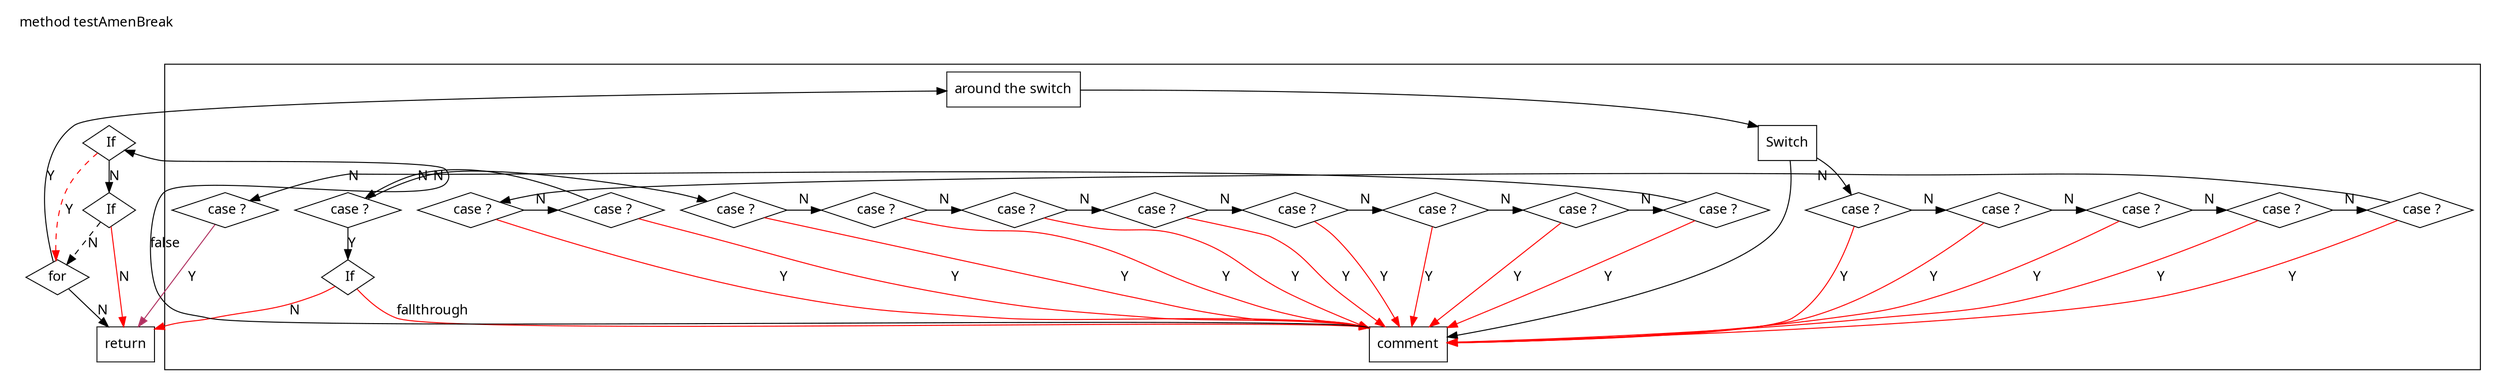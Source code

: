 digraph G {
  node [
    shape = rect;
    fontname = "Handlee";
  ]
  edge [
    fontname = "Handlee";
  ]
  bgcolor = transparent;
  fontname = "Handlee";
  compound = true;
  for_25 [
    class = "for";
    label = "for";
    fillcolor = white;
    shape = diamond;
    style = filled;
  ];
  c_28 [
    class = "beginSubgraph comment";
    label = "around the switch";
    fillcolor = white;
    style = filled;
  ];
  s_30 [
    class = "switch";
    label = "Switch";
    fillcolor = white;
    style = filled;
  ];
  case0 [
    class = "switchCase";
    label = " case ?";
    fillcolor = white;
    shape = diamond;
    style = filled;
  ];
  case1 [
    class = "switchCase";
    label = " case ?";
    fillcolor = white;
    shape = diamond;
    style = filled;
  ];
  case2 [
    class = "switchCase";
    label = " case ?";
    fillcolor = white;
    shape = diamond;
    style = filled;
  ];
  case3 [
    class = "switchCase";
    label = " case ?";
    fillcolor = white;
    shape = diamond;
    style = filled;
  ];
  case4 [
    class = "switchCase";
    label = " case ?";
    fillcolor = white;
    shape = diamond;
    style = filled;
  ];
  case5 [
    class = "switchCase";
    label = " case ?";
    fillcolor = white;
    shape = diamond;
    style = filled;
  ];
  case6 [
    class = "switchCase";
    label = " case ?";
    fillcolor = white;
    shape = diamond;
    style = filled;
  ];
  case7 [
    class = "switchCase";
    label = " case ?";
    fillcolor = white;
    shape = diamond;
    style = filled;
  ];
  if_38 [
    class = "if";
    label = " If";
    fillcolor = white;
    shape = diamond;
    style = filled;
  ];
  case8 [
    class = "switchCase";
    label = " case ?";
    fillcolor = white;
    shape = diamond;
    style = filled;
  ];
  case9 [
    class = "switchCase";
    label = " case ?";
    fillcolor = white;
    shape = diamond;
    style = filled;
  ];
  case10 [
    class = "switchCase";
    label = " case ?";
    fillcolor = white;
    shape = diamond;
    style = filled;
  ];
  case11 [
    class = "switchCase";
    label = " case ?";
    fillcolor = white;
    shape = diamond;
    style = filled;
  ];
  case12 [
    class = "switchCase";
    label = " case ?";
    fillcolor = white;
    shape = diamond;
    style = filled;
  ];
  case13 [
    class = "switchCase";
    label = " case ?";
    fillcolor = white;
    shape = diamond;
    style = filled;
  ];
  case14 [
    class = "switchCase";
    label = " case ?";
    fillcolor = white;
    shape = diamond;
    style = filled;
  ];
  case15 [
    class = "switchCase";
    label = " case ?";
    fillcolor = white;
    shape = diamond;
    style = filled;
  ];
  caseDefault [
    class = "switchCase";
    label = " case ?";
    fillcolor = white;
    shape = diamond;
    style = filled;
  ];
  c_53 [
    class = "endSubgraph comment";
    label = "comment";
    fillcolor = white;
    style = filled;
  ];
  if_56 [
    class = "if";
    label = " If";
    fillcolor = white;
    shape = diamond;
    style = filled;
  ];
  if_60 [
    class = "if";
    label = " If";
    fillcolor = white;
    shape = diamond;
    style = filled;
  ];
  m_70 [
    class = "method end";
    label = "return";
    fillcolor = white;
    style = filled;
  ];
  case15 -> caseDefault [
    label="N";
  ];
  for_25 -> c_28 [
    label="Y";
  ];
  c_28 -> s_30;
  s_30 -> case0;
  s_30 -> c_53;
  case0 -> case1 [
    label="N";
  ];
  case1 -> c_53 [
    label="Y";
    color = red;
  ];
  case1 -> case2 [
    label="N";
  ];
  case0 -> c_53 [
    label="Y";
    color = red;
  ];
  case2 -> case3 [
    label="N";
  ];
  c_53 -> if_56 [
    label="false";
  ];
  case3 -> c_53 [
    label="Y";
    color = red;
  ];
  case3 -> case4 [
    label="N";
  ];
  if_56 -> if_60 [
    label="N";
  ];
  case2 -> c_53 [
    label="Y";
    color = red;
  ];
  case4 -> case5 [
    label="N";
  ];
  if_56 -> for_25 [
    label="Y";
    color = red;
    style = dashed;
  ];
  case5 -> c_53 [
    label="Y";
    color = red;
  ];
  case5 -> case6 [
    label="N";
  ];
  for_25 -> m_70 [
    label="N";
  ];
  if_60 -> m_70 [
    label="N";
    color = red;
  ];
  if_60 -> for_25 [
    label="N";
    style = dashed;
  ];
  case4 -> c_53 [
    label="Y";
    color = red;
  ];
  case6 -> c_53 [
    label="Y";
    color = red;
  ];
  case6 -> case7 [
    label="N";
  ];
  case7 -> case8 [
    label="N";
  ];
  if_38 -> c_53 [
    label="fallthrough";
    color = red;
  ];
  case8 -> c_53 [
    label="Y";
    color = red;
  ];
  case8 -> case9 [
    label="N";
  ];
  case7 -> if_38 [
    label="Y";
  ];
  case9 -> case10 [
    label="N";
  ];
  case10 -> case11 [
    label="N";
  ];
  if_38 -> m_70 [
    label="N";
    color = red;
  ];
  case9 -> c_53 [
    label="Y";
    color = red;
  ];
  case11 -> case12 [
    label="N";
  ];
  case10 -> c_53 [
    label="Y";
    color = red;
  ];
  case12 -> case13 [
    label="N";
  ];
  case11 -> c_53 [
    label="Y";
    color = red;
  ];
  case13 -> c_53 [
    label="Y";
    color = red;
  ];
  case13 -> case14 [
    label="N";
  ];
  case12 -> c_53 [
    label="Y";
    color = red;
  ];
  case14 -> c_53 [
    label="Y";
    color = red;
  ];
  case14 -> case15 [
    label="N";
  ];
  caseDefault -> m_70 [
    label="Y";
    color = maroon;
  ];
  case15 -> c_53 [
    label="Y";
    color = red;
  ];

  subgraph cluster_m_15 {
    label="method testAmenBreak";
    labeljust = "l";
    ranksep = 0.5;
    pencolor = transparent;
    for_25; if_56; if_60; m_70;
    subgraph cluster_uds_28 {
      label="";
      labeljust = "l";
      ranksep = 0.5;
      pencolor = black;
      c_28; s_30; case0; case1; case2; case3; case4; case5; case6; case7; if_38; case8; case9; case10; case11; case12; case13; case14; case15; caseDefault; c_53;
      { rank = same; case0; case1; case2; case3; case4; case5; case6; case7; case8; case9; case10; case11; case12; case13; case14; case15; caseDefault }
    }
  }
}

